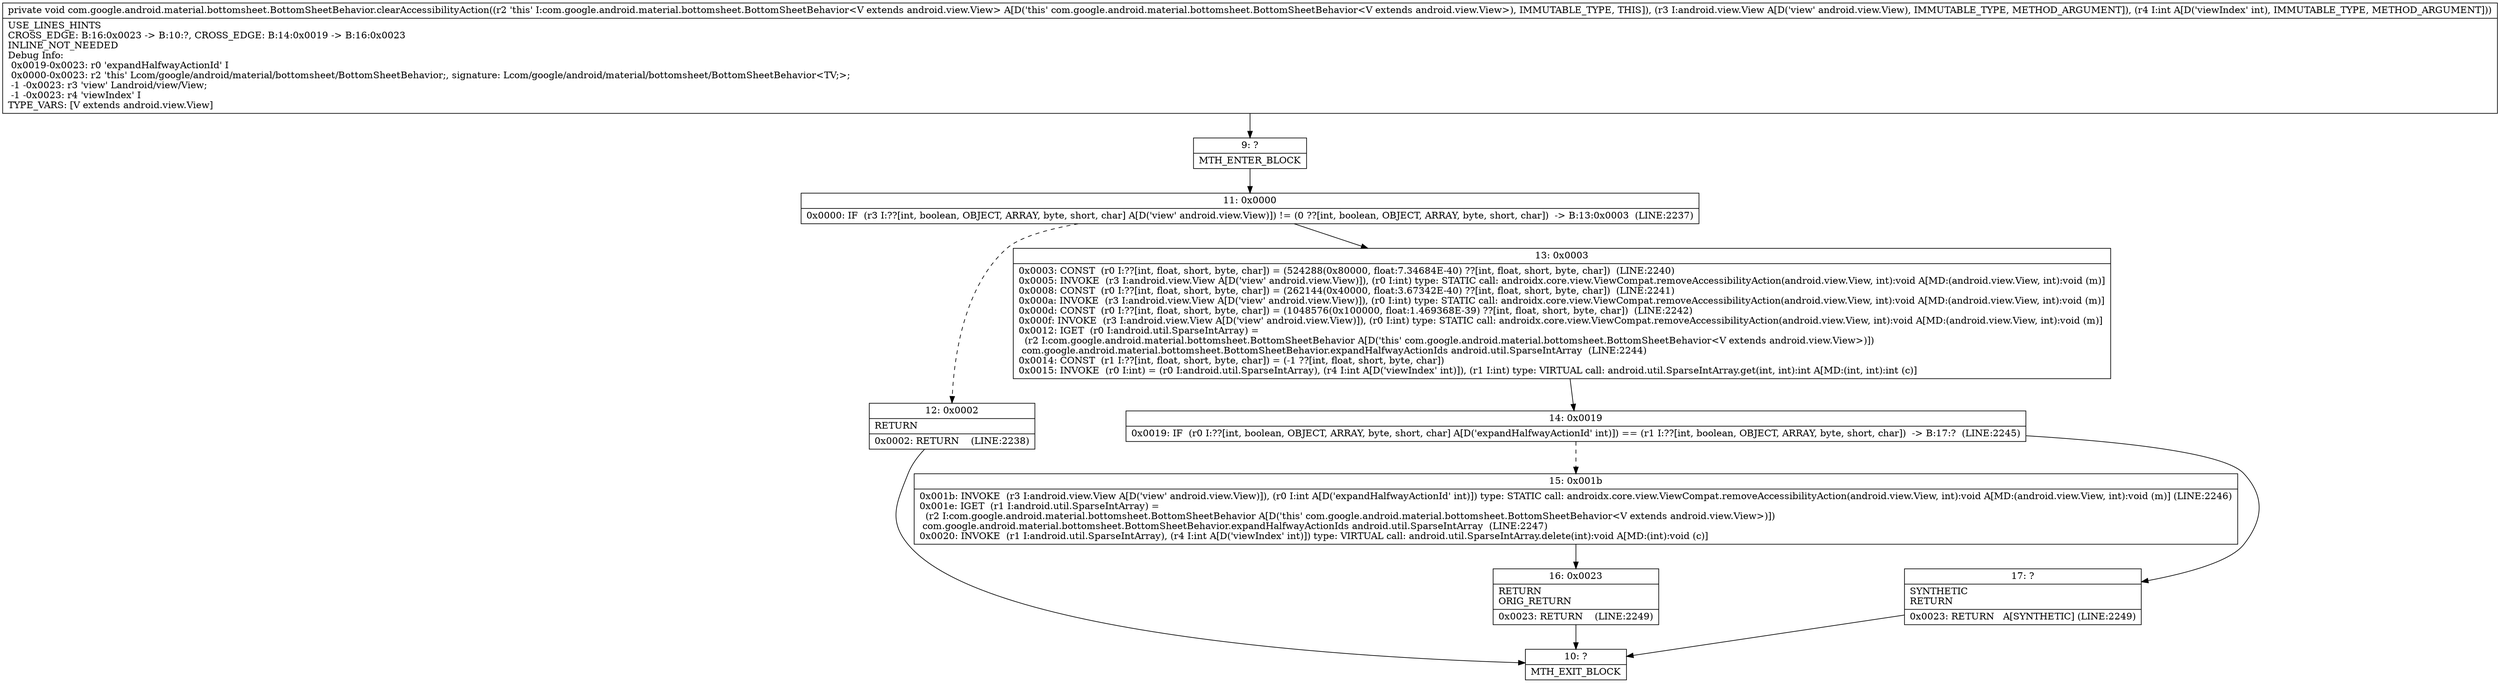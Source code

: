 digraph "CFG forcom.google.android.material.bottomsheet.BottomSheetBehavior.clearAccessibilityAction(Landroid\/view\/View;I)V" {
Node_9 [shape=record,label="{9\:\ ?|MTH_ENTER_BLOCK\l}"];
Node_11 [shape=record,label="{11\:\ 0x0000|0x0000: IF  (r3 I:??[int, boolean, OBJECT, ARRAY, byte, short, char] A[D('view' android.view.View)]) != (0 ??[int, boolean, OBJECT, ARRAY, byte, short, char])  \-\> B:13:0x0003  (LINE:2237)\l}"];
Node_12 [shape=record,label="{12\:\ 0x0002|RETURN\l|0x0002: RETURN    (LINE:2238)\l}"];
Node_10 [shape=record,label="{10\:\ ?|MTH_EXIT_BLOCK\l}"];
Node_13 [shape=record,label="{13\:\ 0x0003|0x0003: CONST  (r0 I:??[int, float, short, byte, char]) = (524288(0x80000, float:7.34684E\-40) ??[int, float, short, byte, char])  (LINE:2240)\l0x0005: INVOKE  (r3 I:android.view.View A[D('view' android.view.View)]), (r0 I:int) type: STATIC call: androidx.core.view.ViewCompat.removeAccessibilityAction(android.view.View, int):void A[MD:(android.view.View, int):void (m)]\l0x0008: CONST  (r0 I:??[int, float, short, byte, char]) = (262144(0x40000, float:3.67342E\-40) ??[int, float, short, byte, char])  (LINE:2241)\l0x000a: INVOKE  (r3 I:android.view.View A[D('view' android.view.View)]), (r0 I:int) type: STATIC call: androidx.core.view.ViewCompat.removeAccessibilityAction(android.view.View, int):void A[MD:(android.view.View, int):void (m)]\l0x000d: CONST  (r0 I:??[int, float, short, byte, char]) = (1048576(0x100000, float:1.469368E\-39) ??[int, float, short, byte, char])  (LINE:2242)\l0x000f: INVOKE  (r3 I:android.view.View A[D('view' android.view.View)]), (r0 I:int) type: STATIC call: androidx.core.view.ViewCompat.removeAccessibilityAction(android.view.View, int):void A[MD:(android.view.View, int):void (m)]\l0x0012: IGET  (r0 I:android.util.SparseIntArray) = \l  (r2 I:com.google.android.material.bottomsheet.BottomSheetBehavior A[D('this' com.google.android.material.bottomsheet.BottomSheetBehavior\<V extends android.view.View\>)])\l com.google.android.material.bottomsheet.BottomSheetBehavior.expandHalfwayActionIds android.util.SparseIntArray  (LINE:2244)\l0x0014: CONST  (r1 I:??[int, float, short, byte, char]) = (\-1 ??[int, float, short, byte, char]) \l0x0015: INVOKE  (r0 I:int) = (r0 I:android.util.SparseIntArray), (r4 I:int A[D('viewIndex' int)]), (r1 I:int) type: VIRTUAL call: android.util.SparseIntArray.get(int, int):int A[MD:(int, int):int (c)]\l}"];
Node_14 [shape=record,label="{14\:\ 0x0019|0x0019: IF  (r0 I:??[int, boolean, OBJECT, ARRAY, byte, short, char] A[D('expandHalfwayActionId' int)]) == (r1 I:??[int, boolean, OBJECT, ARRAY, byte, short, char])  \-\> B:17:?  (LINE:2245)\l}"];
Node_15 [shape=record,label="{15\:\ 0x001b|0x001b: INVOKE  (r3 I:android.view.View A[D('view' android.view.View)]), (r0 I:int A[D('expandHalfwayActionId' int)]) type: STATIC call: androidx.core.view.ViewCompat.removeAccessibilityAction(android.view.View, int):void A[MD:(android.view.View, int):void (m)] (LINE:2246)\l0x001e: IGET  (r1 I:android.util.SparseIntArray) = \l  (r2 I:com.google.android.material.bottomsheet.BottomSheetBehavior A[D('this' com.google.android.material.bottomsheet.BottomSheetBehavior\<V extends android.view.View\>)])\l com.google.android.material.bottomsheet.BottomSheetBehavior.expandHalfwayActionIds android.util.SparseIntArray  (LINE:2247)\l0x0020: INVOKE  (r1 I:android.util.SparseIntArray), (r4 I:int A[D('viewIndex' int)]) type: VIRTUAL call: android.util.SparseIntArray.delete(int):void A[MD:(int):void (c)]\l}"];
Node_16 [shape=record,label="{16\:\ 0x0023|RETURN\lORIG_RETURN\l|0x0023: RETURN    (LINE:2249)\l}"];
Node_17 [shape=record,label="{17\:\ ?|SYNTHETIC\lRETURN\l|0x0023: RETURN   A[SYNTHETIC] (LINE:2249)\l}"];
MethodNode[shape=record,label="{private void com.google.android.material.bottomsheet.BottomSheetBehavior.clearAccessibilityAction((r2 'this' I:com.google.android.material.bottomsheet.BottomSheetBehavior\<V extends android.view.View\> A[D('this' com.google.android.material.bottomsheet.BottomSheetBehavior\<V extends android.view.View\>), IMMUTABLE_TYPE, THIS]), (r3 I:android.view.View A[D('view' android.view.View), IMMUTABLE_TYPE, METHOD_ARGUMENT]), (r4 I:int A[D('viewIndex' int), IMMUTABLE_TYPE, METHOD_ARGUMENT]))  | USE_LINES_HINTS\lCROSS_EDGE: B:16:0x0023 \-\> B:10:?, CROSS_EDGE: B:14:0x0019 \-\> B:16:0x0023\lINLINE_NOT_NEEDED\lDebug Info:\l  0x0019\-0x0023: r0 'expandHalfwayActionId' I\l  0x0000\-0x0023: r2 'this' Lcom\/google\/android\/material\/bottomsheet\/BottomSheetBehavior;, signature: Lcom\/google\/android\/material\/bottomsheet\/BottomSheetBehavior\<TV;\>;\l  \-1 \-0x0023: r3 'view' Landroid\/view\/View;\l  \-1 \-0x0023: r4 'viewIndex' I\lTYPE_VARS: [V extends android.view.View]\l}"];
MethodNode -> Node_9;Node_9 -> Node_11;
Node_11 -> Node_12[style=dashed];
Node_11 -> Node_13;
Node_12 -> Node_10;
Node_13 -> Node_14;
Node_14 -> Node_15[style=dashed];
Node_14 -> Node_17;
Node_15 -> Node_16;
Node_16 -> Node_10;
Node_17 -> Node_10;
}

